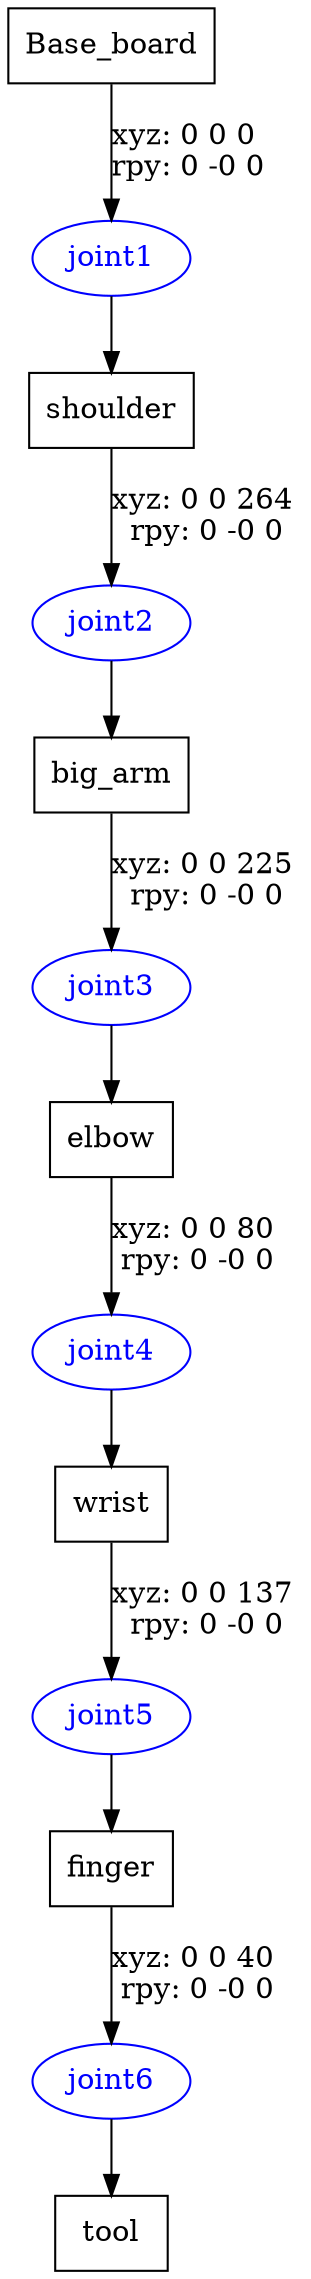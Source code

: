 digraph G {
node [shape=box];
"Base_board" [label="Base_board"];
"shoulder" [label="shoulder"];
"big_arm" [label="big_arm"];
"elbow" [label="elbow"];
"wrist" [label="wrist"];
"finger" [label="finger"];
"tool" [label="tool"];
node [shape=ellipse, color=blue, fontcolor=blue];
"Base_board" -> "joint1" [label="xyz: 0 0 0 \nrpy: 0 -0 0"]
"joint1" -> "shoulder"
"shoulder" -> "joint2" [label="xyz: 0 0 264 \nrpy: 0 -0 0"]
"joint2" -> "big_arm"
"big_arm" -> "joint3" [label="xyz: 0 0 225 \nrpy: 0 -0 0"]
"joint3" -> "elbow"
"elbow" -> "joint4" [label="xyz: 0 0 80 \nrpy: 0 -0 0"]
"joint4" -> "wrist"
"wrist" -> "joint5" [label="xyz: 0 0 137 \nrpy: 0 -0 0"]
"joint5" -> "finger"
"finger" -> "joint6" [label="xyz: 0 0 40 \nrpy: 0 -0 0"]
"joint6" -> "tool"
}
